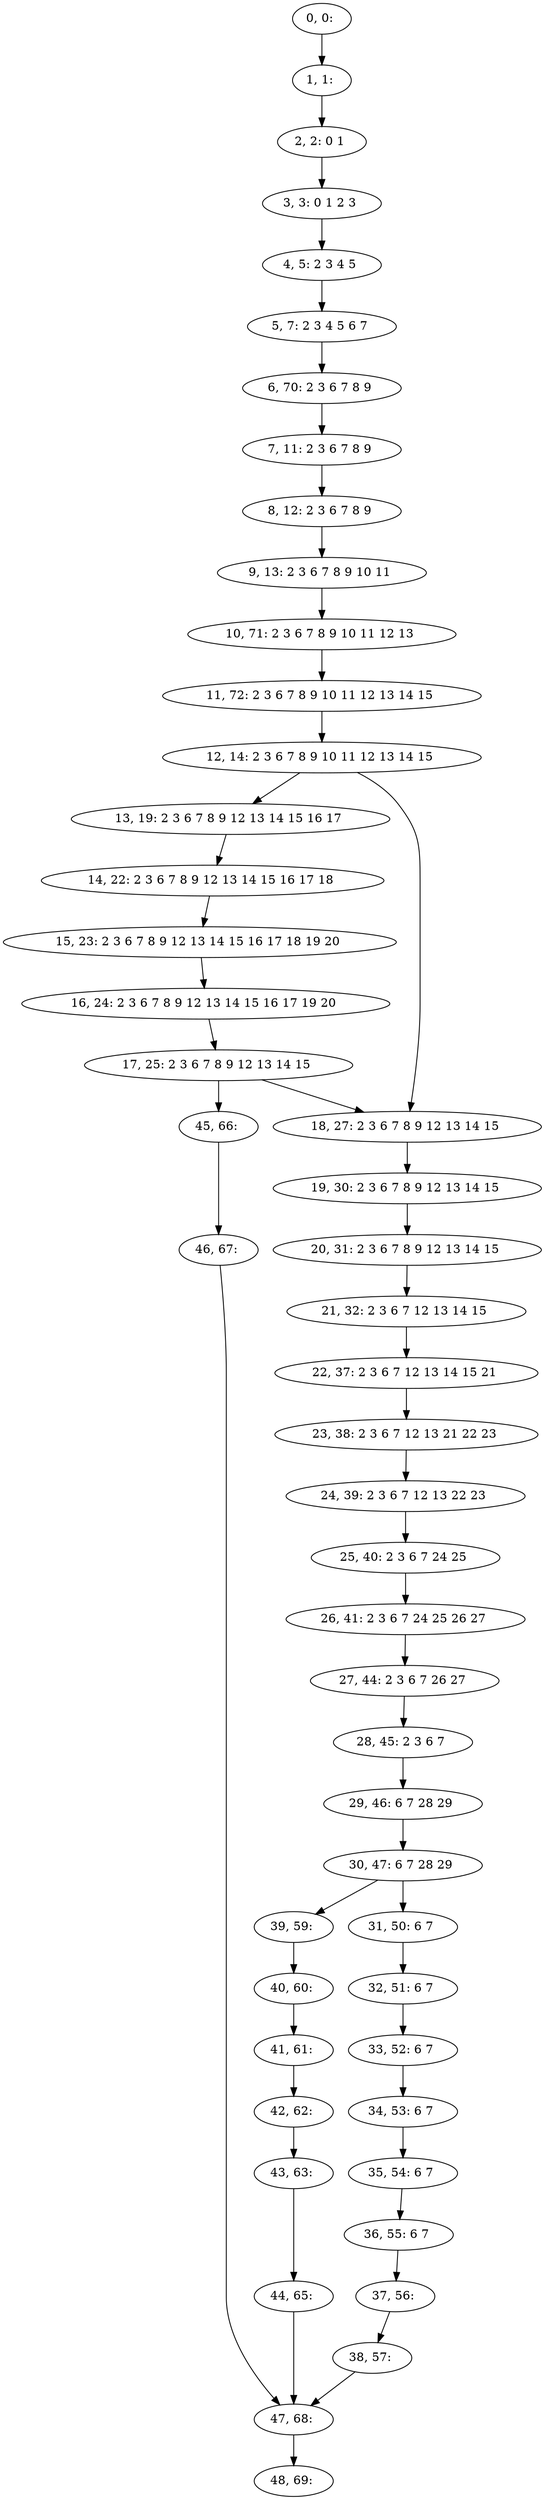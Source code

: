 digraph G {
0[label="0, 0: "];
1[label="1, 1: "];
2[label="2, 2: 0 1 "];
3[label="3, 3: 0 1 2 3 "];
4[label="4, 5: 2 3 4 5 "];
5[label="5, 7: 2 3 4 5 6 7 "];
6[label="6, 70: 2 3 6 7 8 9 "];
7[label="7, 11: 2 3 6 7 8 9 "];
8[label="8, 12: 2 3 6 7 8 9 "];
9[label="9, 13: 2 3 6 7 8 9 10 11 "];
10[label="10, 71: 2 3 6 7 8 9 10 11 12 13 "];
11[label="11, 72: 2 3 6 7 8 9 10 11 12 13 14 15 "];
12[label="12, 14: 2 3 6 7 8 9 10 11 12 13 14 15 "];
13[label="13, 19: 2 3 6 7 8 9 12 13 14 15 16 17 "];
14[label="14, 22: 2 3 6 7 8 9 12 13 14 15 16 17 18 "];
15[label="15, 23: 2 3 6 7 8 9 12 13 14 15 16 17 18 19 20 "];
16[label="16, 24: 2 3 6 7 8 9 12 13 14 15 16 17 19 20 "];
17[label="17, 25: 2 3 6 7 8 9 12 13 14 15 "];
18[label="18, 27: 2 3 6 7 8 9 12 13 14 15 "];
19[label="19, 30: 2 3 6 7 8 9 12 13 14 15 "];
20[label="20, 31: 2 3 6 7 8 9 12 13 14 15 "];
21[label="21, 32: 2 3 6 7 12 13 14 15 "];
22[label="22, 37: 2 3 6 7 12 13 14 15 21 "];
23[label="23, 38: 2 3 6 7 12 13 21 22 23 "];
24[label="24, 39: 2 3 6 7 12 13 22 23 "];
25[label="25, 40: 2 3 6 7 24 25 "];
26[label="26, 41: 2 3 6 7 24 25 26 27 "];
27[label="27, 44: 2 3 6 7 26 27 "];
28[label="28, 45: 2 3 6 7 "];
29[label="29, 46: 6 7 28 29 "];
30[label="30, 47: 6 7 28 29 "];
31[label="31, 50: 6 7 "];
32[label="32, 51: 6 7 "];
33[label="33, 52: 6 7 "];
34[label="34, 53: 6 7 "];
35[label="35, 54: 6 7 "];
36[label="36, 55: 6 7 "];
37[label="37, 56: "];
38[label="38, 57: "];
39[label="39, 59: "];
40[label="40, 60: "];
41[label="41, 61: "];
42[label="42, 62: "];
43[label="43, 63: "];
44[label="44, 65: "];
45[label="45, 66: "];
46[label="46, 67: "];
47[label="47, 68: "];
48[label="48, 69: "];
0->1 ;
1->2 ;
2->3 ;
3->4 ;
4->5 ;
5->6 ;
6->7 ;
7->8 ;
8->9 ;
9->10 ;
10->11 ;
11->12 ;
12->13 ;
12->18 ;
13->14 ;
14->15 ;
15->16 ;
16->17 ;
17->18 ;
17->45 ;
18->19 ;
19->20 ;
20->21 ;
21->22 ;
22->23 ;
23->24 ;
24->25 ;
25->26 ;
26->27 ;
27->28 ;
28->29 ;
29->30 ;
30->31 ;
30->39 ;
31->32 ;
32->33 ;
33->34 ;
34->35 ;
35->36 ;
36->37 ;
37->38 ;
38->47 ;
39->40 ;
40->41 ;
41->42 ;
42->43 ;
43->44 ;
44->47 ;
45->46 ;
46->47 ;
47->48 ;
}
